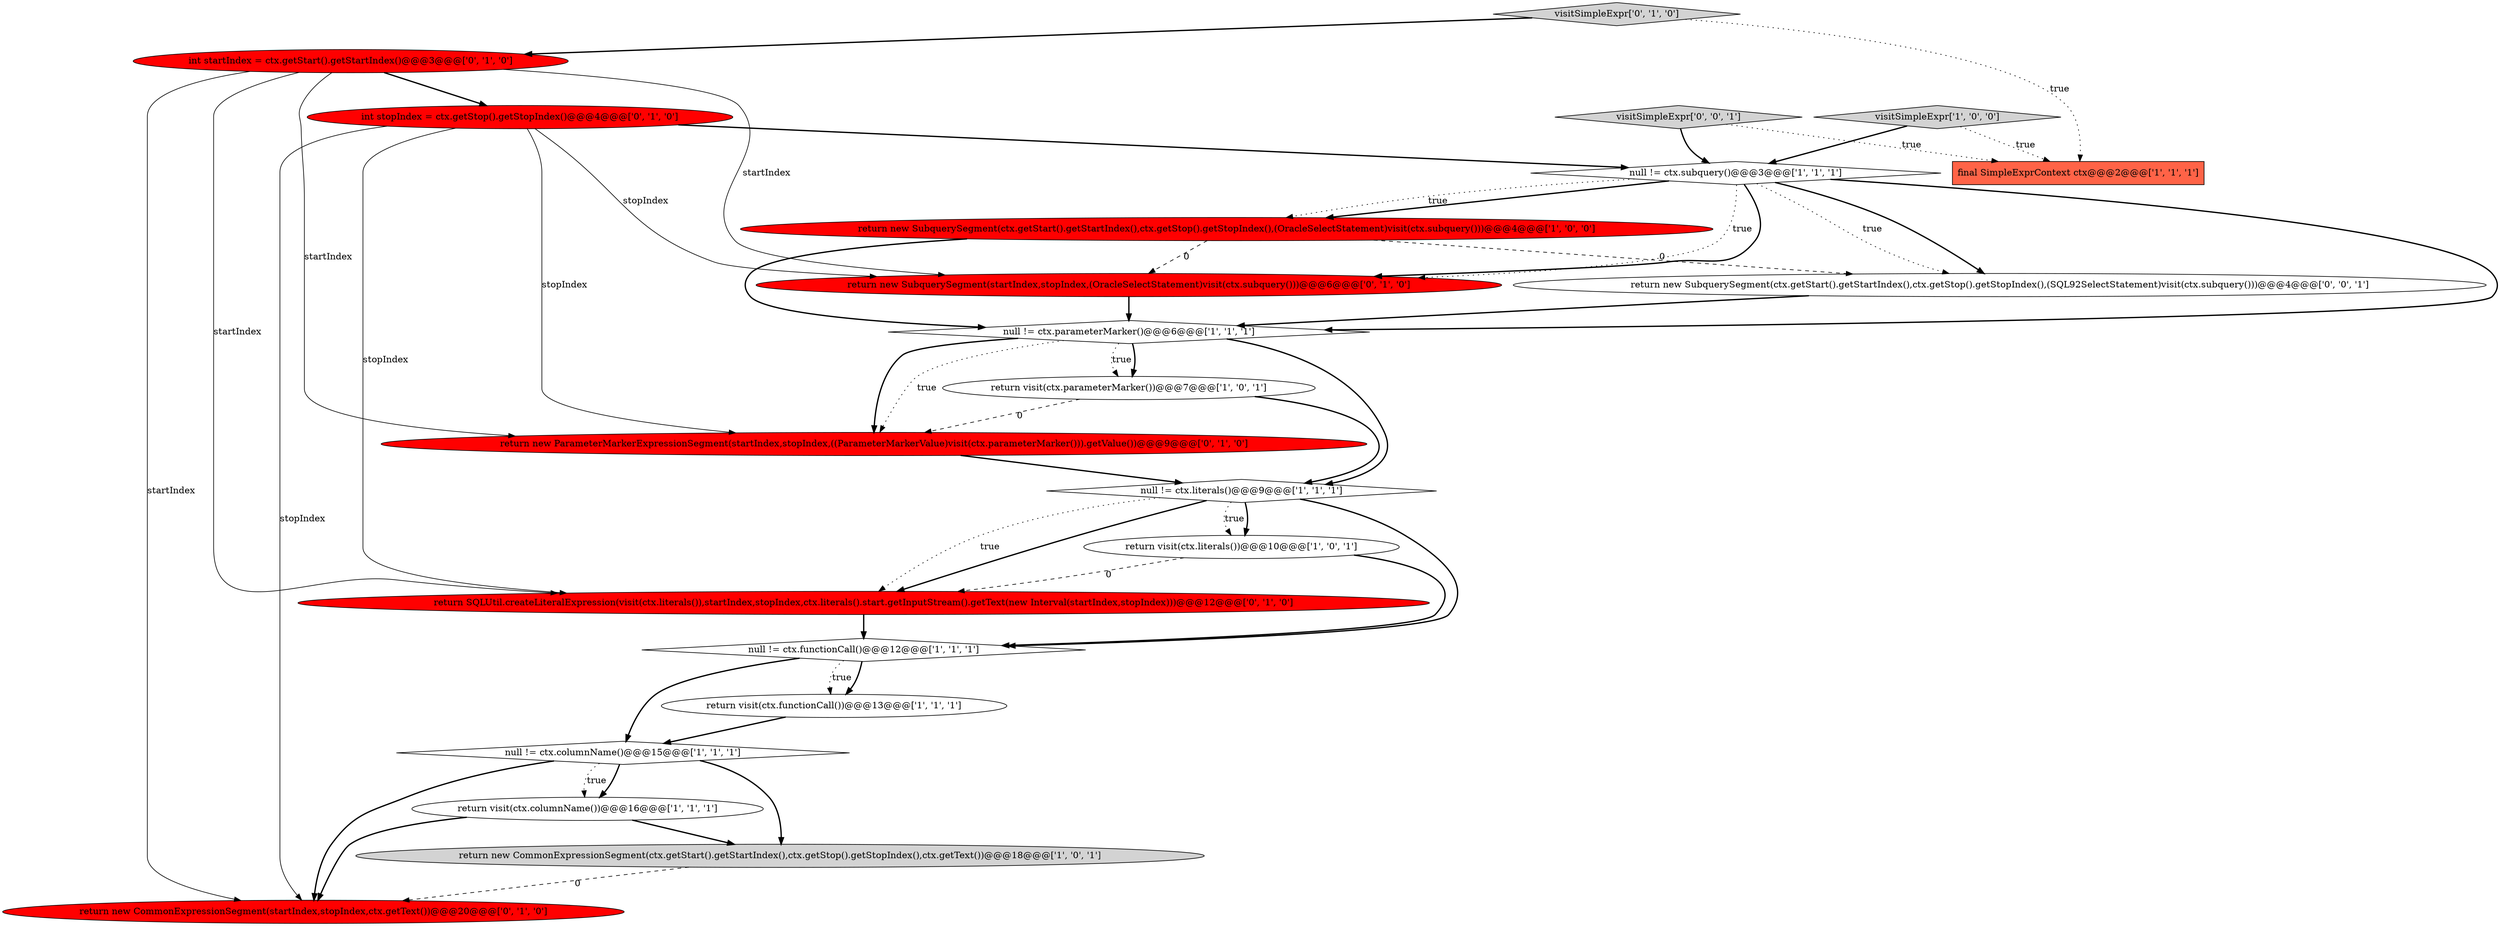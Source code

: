 digraph {
13 [style = filled, label = "return new SubquerySegment(startIndex,stopIndex,(OracleSelectStatement)visit(ctx.subquery()))@@@6@@@['0', '1', '0']", fillcolor = red, shape = ellipse image = "AAA1AAABBB2BBB"];
12 [style = filled, label = "return visit(ctx.columnName())@@@16@@@['1', '1', '1']", fillcolor = white, shape = ellipse image = "AAA0AAABBB1BBB"];
19 [style = filled, label = "int startIndex = ctx.getStart().getStartIndex()@@@3@@@['0', '1', '0']", fillcolor = red, shape = ellipse image = "AAA1AAABBB2BBB"];
6 [style = filled, label = "return visit(ctx.parameterMarker())@@@7@@@['1', '0', '1']", fillcolor = white, shape = ellipse image = "AAA0AAABBB1BBB"];
2 [style = filled, label = "final SimpleExprContext ctx@@@2@@@['1', '1', '1']", fillcolor = tomato, shape = box image = "AAA0AAABBB1BBB"];
16 [style = filled, label = "return new ParameterMarkerExpressionSegment(startIndex,stopIndex,((ParameterMarkerValue)visit(ctx.parameterMarker())).getValue())@@@9@@@['0', '1', '0']", fillcolor = red, shape = ellipse image = "AAA1AAABBB2BBB"];
1 [style = filled, label = "null != ctx.literals()@@@9@@@['1', '1', '1']", fillcolor = white, shape = diamond image = "AAA0AAABBB1BBB"];
21 [style = filled, label = "return new SubquerySegment(ctx.getStart().getStartIndex(),ctx.getStop().getStopIndex(),(SQL92SelectStatement)visit(ctx.subquery()))@@@4@@@['0', '0', '1']", fillcolor = white, shape = ellipse image = "AAA0AAABBB3BBB"];
10 [style = filled, label = "return new SubquerySegment(ctx.getStart().getStartIndex(),ctx.getStop().getStopIndex(),(OracleSelectStatement)visit(ctx.subquery()))@@@4@@@['1', '0', '0']", fillcolor = red, shape = ellipse image = "AAA1AAABBB1BBB"];
7 [style = filled, label = "return new CommonExpressionSegment(ctx.getStart().getStartIndex(),ctx.getStop().getStopIndex(),ctx.getText())@@@18@@@['1', '0', '1']", fillcolor = lightgray, shape = ellipse image = "AAA0AAABBB1BBB"];
8 [style = filled, label = "null != ctx.subquery()@@@3@@@['1', '1', '1']", fillcolor = white, shape = diamond image = "AAA0AAABBB1BBB"];
17 [style = filled, label = "visitSimpleExpr['0', '1', '0']", fillcolor = lightgray, shape = diamond image = "AAA0AAABBB2BBB"];
20 [style = filled, label = "visitSimpleExpr['0', '0', '1']", fillcolor = lightgray, shape = diamond image = "AAA0AAABBB3BBB"];
9 [style = filled, label = "return visit(ctx.functionCall())@@@13@@@['1', '1', '1']", fillcolor = white, shape = ellipse image = "AAA0AAABBB1BBB"];
4 [style = filled, label = "null != ctx.columnName()@@@15@@@['1', '1', '1']", fillcolor = white, shape = diamond image = "AAA0AAABBB1BBB"];
11 [style = filled, label = "null != ctx.parameterMarker()@@@6@@@['1', '1', '1']", fillcolor = white, shape = diamond image = "AAA0AAABBB1BBB"];
14 [style = filled, label = "int stopIndex = ctx.getStop().getStopIndex()@@@4@@@['0', '1', '0']", fillcolor = red, shape = ellipse image = "AAA1AAABBB2BBB"];
15 [style = filled, label = "return SQLUtil.createLiteralExpression(visit(ctx.literals()),startIndex,stopIndex,ctx.literals().start.getInputStream().getText(new Interval(startIndex,stopIndex)))@@@12@@@['0', '1', '0']", fillcolor = red, shape = ellipse image = "AAA1AAABBB2BBB"];
0 [style = filled, label = "null != ctx.functionCall()@@@12@@@['1', '1', '1']", fillcolor = white, shape = diamond image = "AAA0AAABBB1BBB"];
18 [style = filled, label = "return new CommonExpressionSegment(startIndex,stopIndex,ctx.getText())@@@20@@@['0', '1', '0']", fillcolor = red, shape = ellipse image = "AAA1AAABBB2BBB"];
5 [style = filled, label = "visitSimpleExpr['1', '0', '0']", fillcolor = lightgray, shape = diamond image = "AAA0AAABBB1BBB"];
3 [style = filled, label = "return visit(ctx.literals())@@@10@@@['1', '0', '1']", fillcolor = white, shape = ellipse image = "AAA0AAABBB1BBB"];
11->16 [style = bold, label=""];
8->10 [style = bold, label=""];
5->8 [style = bold, label=""];
0->9 [style = bold, label=""];
10->21 [style = dashed, label="0"];
19->18 [style = solid, label="startIndex"];
7->18 [style = dashed, label="0"];
19->16 [style = solid, label="startIndex"];
8->21 [style = dotted, label="true"];
11->1 [style = bold, label=""];
1->15 [style = bold, label=""];
9->4 [style = bold, label=""];
11->6 [style = bold, label=""];
1->3 [style = bold, label=""];
4->18 [style = bold, label=""];
1->0 [style = bold, label=""];
10->13 [style = dashed, label="0"];
8->10 [style = dotted, label="true"];
14->18 [style = solid, label="stopIndex"];
19->15 [style = solid, label="startIndex"];
13->11 [style = bold, label=""];
17->19 [style = bold, label=""];
12->7 [style = bold, label=""];
4->7 [style = bold, label=""];
3->0 [style = bold, label=""];
1->3 [style = dotted, label="true"];
6->1 [style = bold, label=""];
14->16 [style = solid, label="stopIndex"];
20->8 [style = bold, label=""];
6->16 [style = dashed, label="0"];
19->14 [style = bold, label=""];
16->1 [style = bold, label=""];
21->11 [style = bold, label=""];
0->4 [style = bold, label=""];
11->6 [style = dotted, label="true"];
1->15 [style = dotted, label="true"];
15->0 [style = bold, label=""];
14->15 [style = solid, label="stopIndex"];
12->18 [style = bold, label=""];
11->16 [style = dotted, label="true"];
4->12 [style = bold, label=""];
20->2 [style = dotted, label="true"];
8->21 [style = bold, label=""];
3->15 [style = dashed, label="0"];
17->2 [style = dotted, label="true"];
8->13 [style = dotted, label="true"];
14->8 [style = bold, label=""];
4->12 [style = dotted, label="true"];
8->11 [style = bold, label=""];
0->9 [style = dotted, label="true"];
14->13 [style = solid, label="stopIndex"];
8->13 [style = bold, label=""];
5->2 [style = dotted, label="true"];
10->11 [style = bold, label=""];
19->13 [style = solid, label="startIndex"];
}
